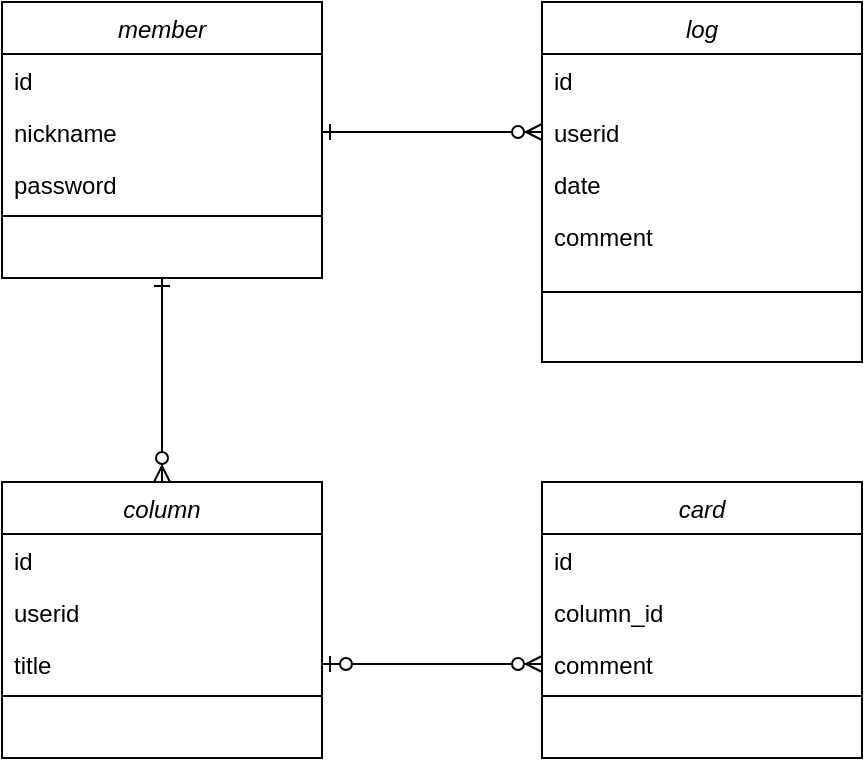 <mxfile version="14.4.8" type="github"><diagram id="C5RBs43oDa-KdzZeNtuy" name="Page-1"><mxGraphModel dx="976" dy="620" grid="1" gridSize="10" guides="1" tooltips="1" connect="1" arrows="1" fold="1" page="1" pageScale="1" pageWidth="827" pageHeight="1169" math="0" shadow="0"><root><mxCell id="WIyWlLk6GJQsqaUBKTNV-0"/><mxCell id="WIyWlLk6GJQsqaUBKTNV-1" parent="WIyWlLk6GJQsqaUBKTNV-0"/><mxCell id="F0lV4BQlYFw0pxPoOs0r-18" style="edgeStyle=orthogonalEdgeStyle;rounded=0;orthogonalLoop=1;jettySize=auto;html=1;entryX=0.5;entryY=0;entryDx=0;entryDy=0;startArrow=ERone;startFill=0;endArrow=ERzeroToMany;endFill=1;" edge="1" parent="WIyWlLk6GJQsqaUBKTNV-1" source="zkfFHV4jXpPFQw0GAbJ--0" target="F0lV4BQlYFw0pxPoOs0r-8"><mxGeometry relative="1" as="geometry"/></mxCell><mxCell id="zkfFHV4jXpPFQw0GAbJ--0" value="member" style="swimlane;fontStyle=2;align=center;verticalAlign=top;childLayout=stackLayout;horizontal=1;startSize=26;horizontalStack=0;resizeParent=1;resizeLast=0;collapsible=1;marginBottom=0;rounded=0;shadow=0;strokeWidth=1;" parent="WIyWlLk6GJQsqaUBKTNV-1" vertex="1"><mxGeometry x="220" y="120" width="160" height="138" as="geometry"><mxRectangle x="230" y="140" width="160" height="26" as="alternateBounds"/></mxGeometry></mxCell><mxCell id="zkfFHV4jXpPFQw0GAbJ--1" value="id" style="text;align=left;verticalAlign=top;spacingLeft=4;spacingRight=4;overflow=hidden;rotatable=0;points=[[0,0.5],[1,0.5]];portConstraint=eastwest;" parent="zkfFHV4jXpPFQw0GAbJ--0" vertex="1"><mxGeometry y="26" width="160" height="26" as="geometry"/></mxCell><mxCell id="zkfFHV4jXpPFQw0GAbJ--2" value="nickname" style="text;align=left;verticalAlign=top;spacingLeft=4;spacingRight=4;overflow=hidden;rotatable=0;points=[[0,0.5],[1,0.5]];portConstraint=eastwest;rounded=0;shadow=0;html=0;" parent="zkfFHV4jXpPFQw0GAbJ--0" vertex="1"><mxGeometry y="52" width="160" height="26" as="geometry"/></mxCell><mxCell id="zkfFHV4jXpPFQw0GAbJ--3" value="password" style="text;align=left;verticalAlign=top;spacingLeft=4;spacingRight=4;overflow=hidden;rotatable=0;points=[[0,0.5],[1,0.5]];portConstraint=eastwest;rounded=0;shadow=0;html=0;" parent="zkfFHV4jXpPFQw0GAbJ--0" vertex="1"><mxGeometry y="78" width="160" height="26" as="geometry"/></mxCell><mxCell id="zkfFHV4jXpPFQw0GAbJ--4" value="" style="line;html=1;strokeWidth=1;align=left;verticalAlign=middle;spacingTop=-1;spacingLeft=3;spacingRight=3;rotatable=0;labelPosition=right;points=[];portConstraint=eastwest;" parent="zkfFHV4jXpPFQw0GAbJ--0" vertex="1"><mxGeometry y="104" width="160" height="6" as="geometry"/></mxCell><mxCell id="F0lV4BQlYFw0pxPoOs0r-0" value="log" style="swimlane;fontStyle=2;align=center;verticalAlign=top;childLayout=stackLayout;horizontal=1;startSize=26;horizontalStack=0;resizeParent=1;resizeLast=0;collapsible=1;marginBottom=0;rounded=0;shadow=0;strokeWidth=1;" vertex="1" parent="WIyWlLk6GJQsqaUBKTNV-1"><mxGeometry x="490" y="120" width="160" height="180" as="geometry"><mxRectangle x="230" y="140" width="160" height="26" as="alternateBounds"/></mxGeometry></mxCell><mxCell id="F0lV4BQlYFw0pxPoOs0r-1" value="id" style="text;align=left;verticalAlign=top;spacingLeft=4;spacingRight=4;overflow=hidden;rotatable=0;points=[[0,0.5],[1,0.5]];portConstraint=eastwest;" vertex="1" parent="F0lV4BQlYFw0pxPoOs0r-0"><mxGeometry y="26" width="160" height="26" as="geometry"/></mxCell><mxCell id="F0lV4BQlYFw0pxPoOs0r-2" value="userid" style="text;align=left;verticalAlign=top;spacingLeft=4;spacingRight=4;overflow=hidden;rotatable=0;points=[[0,0.5],[1,0.5]];portConstraint=eastwest;rounded=0;shadow=0;html=0;" vertex="1" parent="F0lV4BQlYFw0pxPoOs0r-0"><mxGeometry y="52" width="160" height="26" as="geometry"/></mxCell><mxCell id="F0lV4BQlYFw0pxPoOs0r-3" value="date&#10;" style="text;align=left;verticalAlign=top;spacingLeft=4;spacingRight=4;overflow=hidden;rotatable=0;points=[[0,0.5],[1,0.5]];portConstraint=eastwest;rounded=0;shadow=0;html=0;" vertex="1" parent="F0lV4BQlYFw0pxPoOs0r-0"><mxGeometry y="78" width="160" height="26" as="geometry"/></mxCell><mxCell id="F0lV4BQlYFw0pxPoOs0r-7" value="comment" style="text;align=left;verticalAlign=top;spacingLeft=4;spacingRight=4;overflow=hidden;rotatable=0;points=[[0,0.5],[1,0.5]];portConstraint=eastwest;rounded=0;shadow=0;html=0;" vertex="1" parent="F0lV4BQlYFw0pxPoOs0r-0"><mxGeometry y="104" width="160" height="26" as="geometry"/></mxCell><mxCell id="F0lV4BQlYFw0pxPoOs0r-4" value="" style="line;html=1;strokeWidth=1;align=left;verticalAlign=middle;spacingTop=-1;spacingLeft=3;spacingRight=3;rotatable=0;labelPosition=right;points=[];portConstraint=eastwest;" vertex="1" parent="F0lV4BQlYFw0pxPoOs0r-0"><mxGeometry y="130" width="160" height="30" as="geometry"/></mxCell><mxCell id="F0lV4BQlYFw0pxPoOs0r-5" style="edgeStyle=orthogonalEdgeStyle;rounded=0;orthogonalLoop=1;jettySize=auto;html=1;entryX=0;entryY=0.5;entryDx=0;entryDy=0;startArrow=ERone;startFill=0;endArrow=ERzeroToMany;endFill=1;" edge="1" parent="WIyWlLk6GJQsqaUBKTNV-1" source="zkfFHV4jXpPFQw0GAbJ--2" target="F0lV4BQlYFw0pxPoOs0r-2"><mxGeometry relative="1" as="geometry"/></mxCell><mxCell id="F0lV4BQlYFw0pxPoOs0r-8" value="column&#10;" style="swimlane;fontStyle=2;align=center;verticalAlign=top;childLayout=stackLayout;horizontal=1;startSize=26;horizontalStack=0;resizeParent=1;resizeLast=0;collapsible=1;marginBottom=0;rounded=0;shadow=0;strokeWidth=1;" vertex="1" parent="WIyWlLk6GJQsqaUBKTNV-1"><mxGeometry x="220" y="360" width="160" height="138" as="geometry"><mxRectangle x="230" y="140" width="160" height="26" as="alternateBounds"/></mxGeometry></mxCell><mxCell id="F0lV4BQlYFw0pxPoOs0r-9" value="id" style="text;align=left;verticalAlign=top;spacingLeft=4;spacingRight=4;overflow=hidden;rotatable=0;points=[[0,0.5],[1,0.5]];portConstraint=eastwest;" vertex="1" parent="F0lV4BQlYFw0pxPoOs0r-8"><mxGeometry y="26" width="160" height="26" as="geometry"/></mxCell><mxCell id="F0lV4BQlYFw0pxPoOs0r-10" value="userid" style="text;align=left;verticalAlign=top;spacingLeft=4;spacingRight=4;overflow=hidden;rotatable=0;points=[[0,0.5],[1,0.5]];portConstraint=eastwest;rounded=0;shadow=0;html=0;" vertex="1" parent="F0lV4BQlYFw0pxPoOs0r-8"><mxGeometry y="52" width="160" height="26" as="geometry"/></mxCell><mxCell id="F0lV4BQlYFw0pxPoOs0r-11" value="title" style="text;align=left;verticalAlign=top;spacingLeft=4;spacingRight=4;overflow=hidden;rotatable=0;points=[[0,0.5],[1,0.5]];portConstraint=eastwest;rounded=0;shadow=0;html=0;" vertex="1" parent="F0lV4BQlYFw0pxPoOs0r-8"><mxGeometry y="78" width="160" height="26" as="geometry"/></mxCell><mxCell id="F0lV4BQlYFw0pxPoOs0r-12" value="" style="line;html=1;strokeWidth=1;align=left;verticalAlign=middle;spacingTop=-1;spacingLeft=3;spacingRight=3;rotatable=0;labelPosition=right;points=[];portConstraint=eastwest;" vertex="1" parent="F0lV4BQlYFw0pxPoOs0r-8"><mxGeometry y="104" width="160" height="6" as="geometry"/></mxCell><mxCell id="F0lV4BQlYFw0pxPoOs0r-13" value="card" style="swimlane;fontStyle=2;align=center;verticalAlign=top;childLayout=stackLayout;horizontal=1;startSize=26;horizontalStack=0;resizeParent=1;resizeLast=0;collapsible=1;marginBottom=0;rounded=0;shadow=0;strokeWidth=1;" vertex="1" parent="WIyWlLk6GJQsqaUBKTNV-1"><mxGeometry x="490" y="360" width="160" height="138" as="geometry"><mxRectangle x="230" y="140" width="160" height="26" as="alternateBounds"/></mxGeometry></mxCell><mxCell id="F0lV4BQlYFw0pxPoOs0r-14" value="id" style="text;align=left;verticalAlign=top;spacingLeft=4;spacingRight=4;overflow=hidden;rotatable=0;points=[[0,0.5],[1,0.5]];portConstraint=eastwest;" vertex="1" parent="F0lV4BQlYFw0pxPoOs0r-13"><mxGeometry y="26" width="160" height="26" as="geometry"/></mxCell><mxCell id="F0lV4BQlYFw0pxPoOs0r-15" value="column_id" style="text;align=left;verticalAlign=top;spacingLeft=4;spacingRight=4;overflow=hidden;rotatable=0;points=[[0,0.5],[1,0.5]];portConstraint=eastwest;rounded=0;shadow=0;html=0;" vertex="1" parent="F0lV4BQlYFw0pxPoOs0r-13"><mxGeometry y="52" width="160" height="26" as="geometry"/></mxCell><mxCell id="F0lV4BQlYFw0pxPoOs0r-16" value="comment" style="text;align=left;verticalAlign=top;spacingLeft=4;spacingRight=4;overflow=hidden;rotatable=0;points=[[0,0.5],[1,0.5]];portConstraint=eastwest;rounded=0;shadow=0;html=0;" vertex="1" parent="F0lV4BQlYFw0pxPoOs0r-13"><mxGeometry y="78" width="160" height="26" as="geometry"/></mxCell><mxCell id="F0lV4BQlYFw0pxPoOs0r-17" value="" style="line;html=1;strokeWidth=1;align=left;verticalAlign=middle;spacingTop=-1;spacingLeft=3;spacingRight=3;rotatable=0;labelPosition=right;points=[];portConstraint=eastwest;" vertex="1" parent="F0lV4BQlYFw0pxPoOs0r-13"><mxGeometry y="104" width="160" height="6" as="geometry"/></mxCell><mxCell id="F0lV4BQlYFw0pxPoOs0r-19" style="edgeStyle=orthogonalEdgeStyle;rounded=0;orthogonalLoop=1;jettySize=auto;html=1;entryX=0;entryY=0.5;entryDx=0;entryDy=0;startArrow=ERzeroToOne;startFill=1;endArrow=ERzeroToMany;endFill=1;" edge="1" parent="WIyWlLk6GJQsqaUBKTNV-1" source="F0lV4BQlYFw0pxPoOs0r-11" target="F0lV4BQlYFw0pxPoOs0r-16"><mxGeometry relative="1" as="geometry"/></mxCell></root></mxGraphModel></diagram></mxfile>